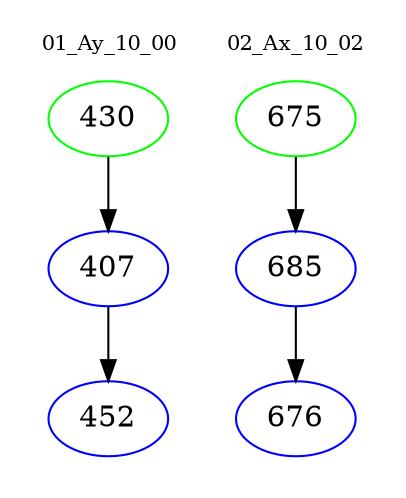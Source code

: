 digraph{
subgraph cluster_0 {
color = white
label = "01_Ay_10_00";
fontsize=10;
T0_430 [label="430", color="green"]
T0_430 -> T0_407 [color="black"]
T0_407 [label="407", color="blue"]
T0_407 -> T0_452 [color="black"]
T0_452 [label="452", color="blue"]
}
subgraph cluster_1 {
color = white
label = "02_Ax_10_02";
fontsize=10;
T1_675 [label="675", color="green"]
T1_675 -> T1_685 [color="black"]
T1_685 [label="685", color="blue"]
T1_685 -> T1_676 [color="black"]
T1_676 [label="676", color="blue"]
}
}
